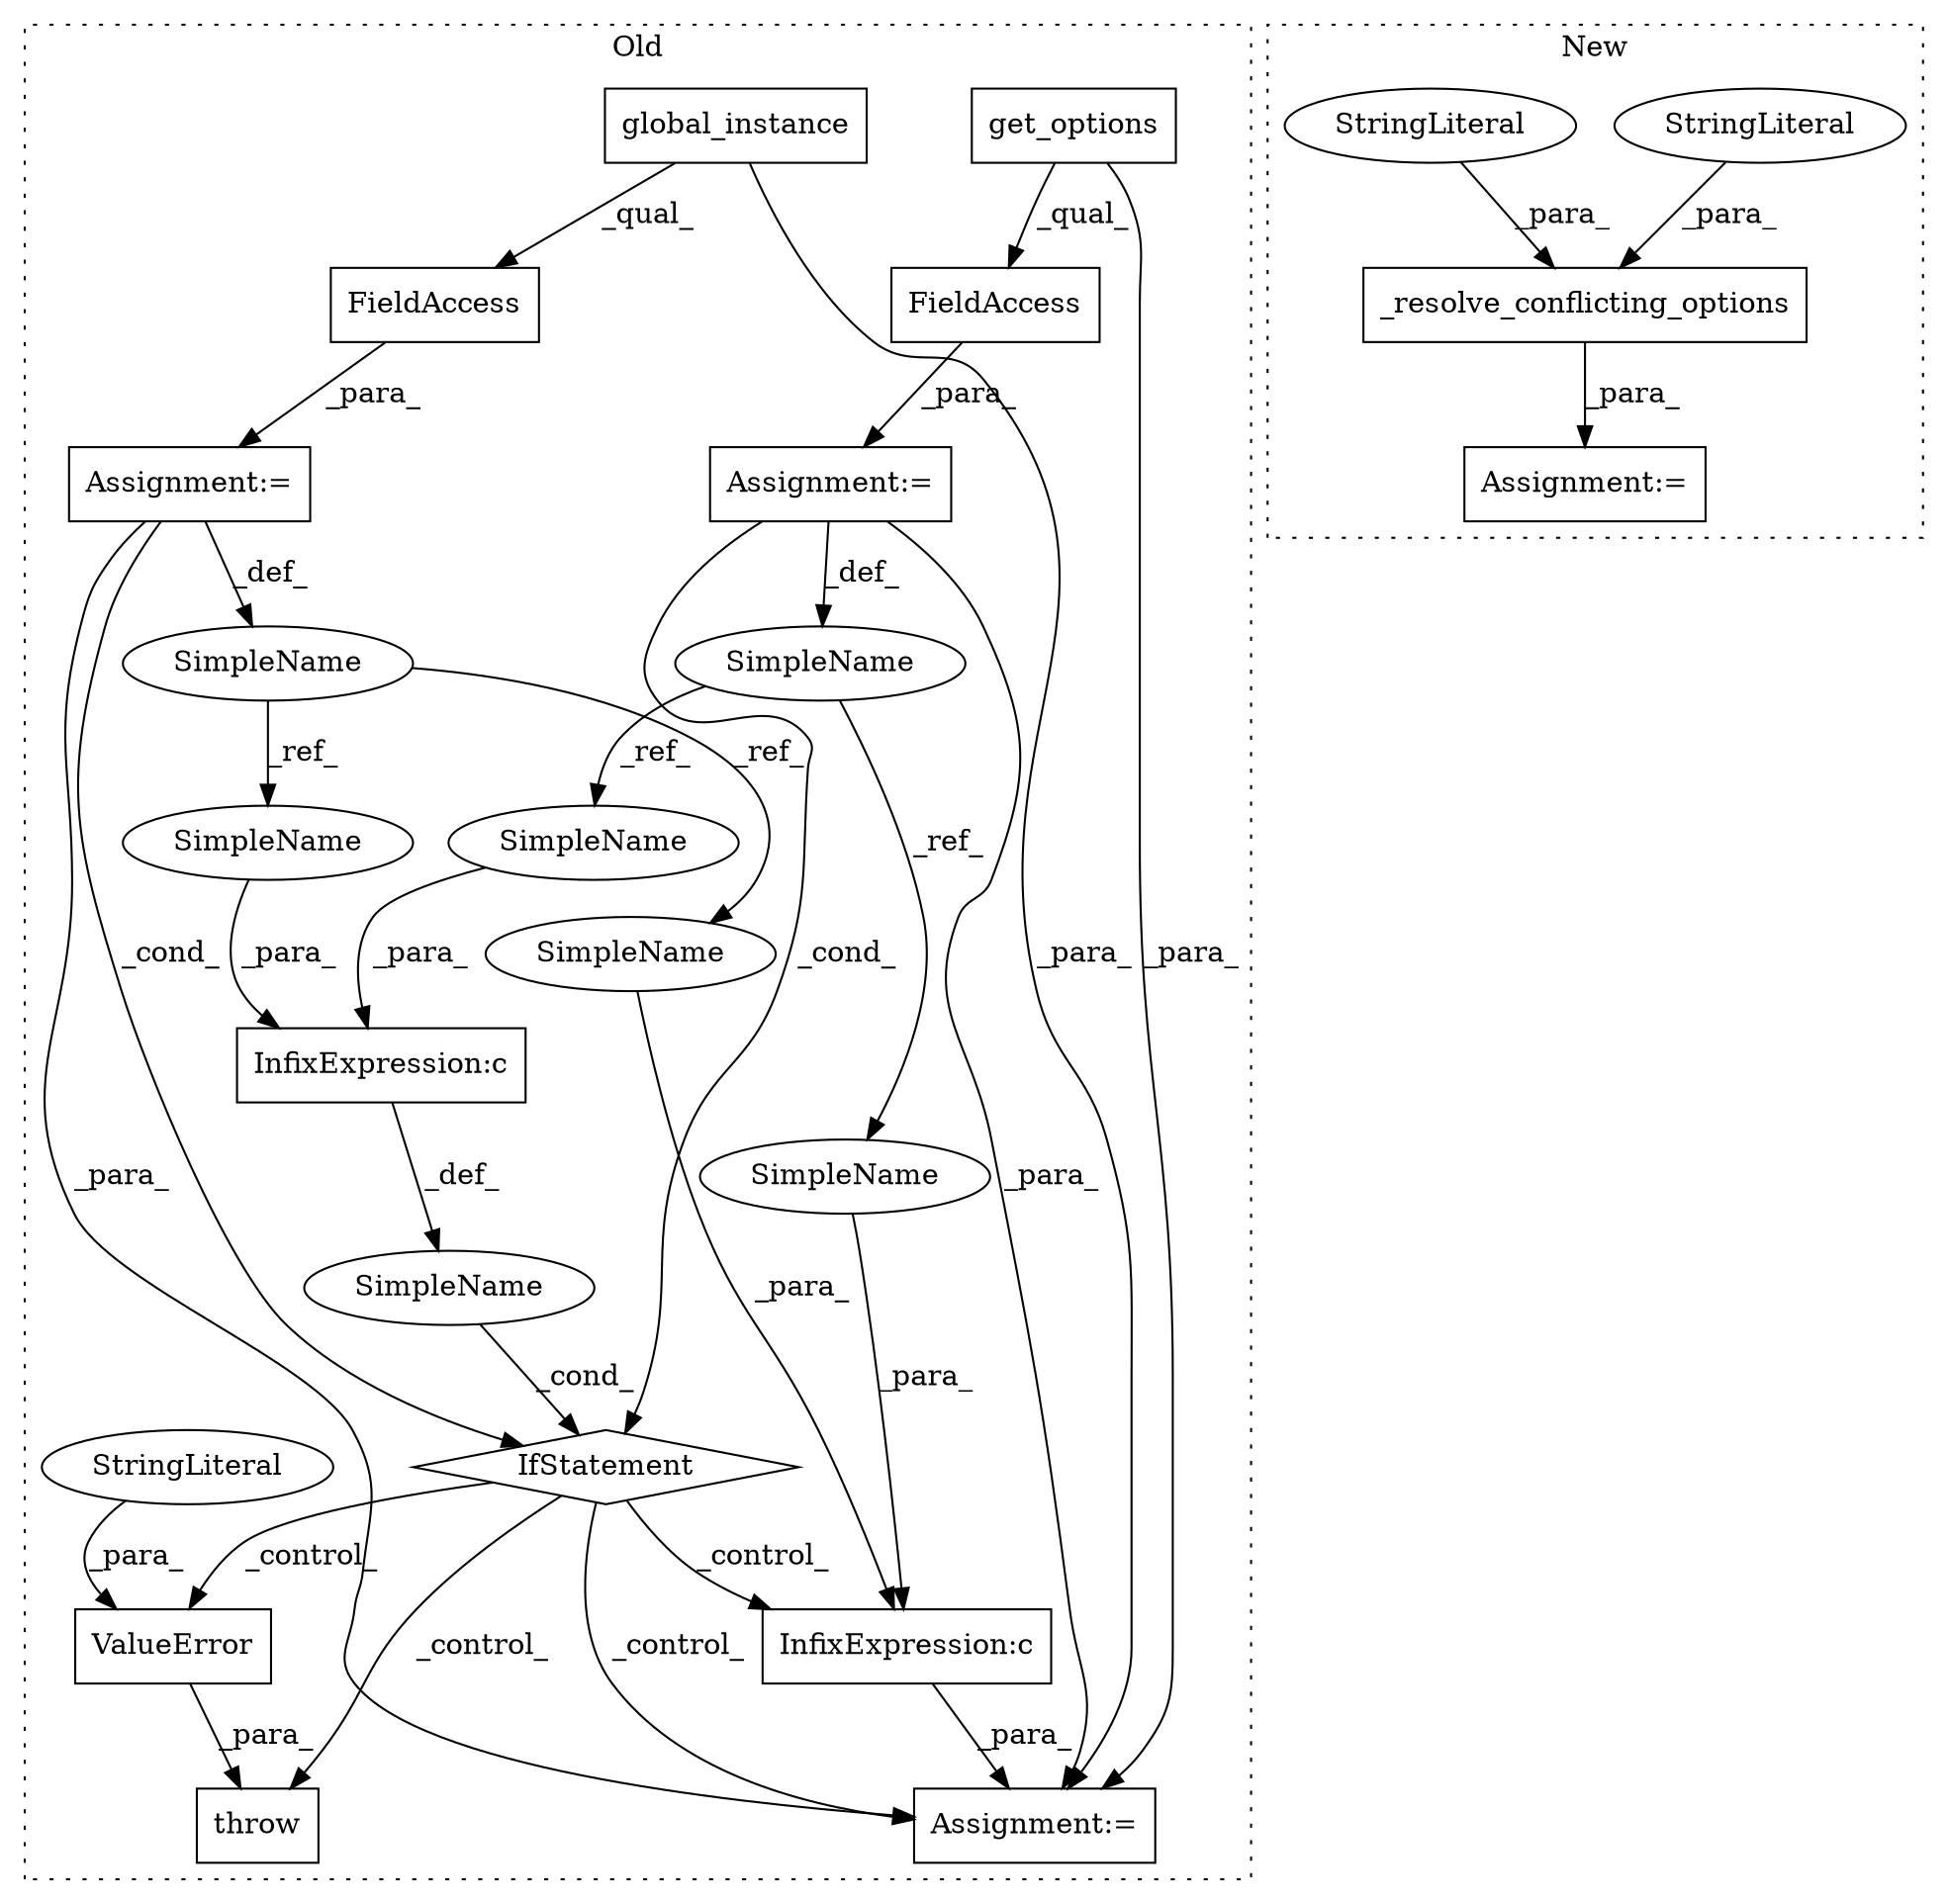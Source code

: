 digraph G {
subgraph cluster0 {
1 [label="get_options" a="32" s="4158" l="13" shape="box"];
5 [label="FieldAccess" a="22" s="4153" l="32" shape="box"];
6 [label="InfixExpression:c" a="27" s="4576" l="4" shape="box"];
7 [label="SimpleName" a="42" s="" l="" shape="ellipse"];
8 [label="throw" a="53" s="4306" l="6" shape="box"];
9 [label="SimpleName" a="42" s="4141" l="11" shape="ellipse"];
10 [label="InfixExpression:c" a="27" s="4276" l="4" shape="box"];
11 [label="global_instance" a="32" s="4217" l="17" shape="box"];
12 [label="FieldAccess" a="22" s="4208" l="47" shape="box"];
13 [label="IfStatement" a="25" s="4261,4296" l="4,2" shape="diamond"];
14 [label="ValueError" a="32" s="4312,4544" l="11,1" shape="box"];
15 [label="SimpleName" a="42" s="4191" l="16" shape="ellipse"];
17 [label="StringLiteral" a="45" s="4323" l="221" shape="ellipse"];
18 [label="Assignment:=" a="7" s="4207" l="1" shape="box"];
19 [label="Assignment:=" a="7" s="4152" l="1" shape="box"];
20 [label="Assignment:=" a="7" s="4563" l="1" shape="box"];
21 [label="SimpleName" a="42" s="4265" l="11" shape="ellipse"];
22 [label="SimpleName" a="42" s="4565" l="11" shape="ellipse"];
23 [label="SimpleName" a="42" s="4580" l="16" shape="ellipse"];
24 [label="SimpleName" a="42" s="4280" l="16" shape="ellipse"];
label = "Old";
style="dotted";
}
subgraph cluster1 {
2 [label="_resolve_conflicting_options" a="32" s="4576,4629" l="29,1" shape="box"];
3 [label="StringLiteral" a="45" s="4621" l="8" shape="ellipse"];
4 [label="StringLiteral" a="45" s="4605" l="15" shape="ellipse"];
16 [label="Assignment:=" a="7" s="4570" l="1" shape="box"];
label = "New";
style="dotted";
}
1 -> 5 [label="_qual_"];
1 -> 20 [label="_para_"];
2 -> 16 [label="_para_"];
3 -> 2 [label="_para_"];
4 -> 2 [label="_para_"];
5 -> 19 [label="_para_"];
6 -> 20 [label="_para_"];
7 -> 13 [label="_cond_"];
9 -> 21 [label="_ref_"];
9 -> 22 [label="_ref_"];
10 -> 7 [label="_def_"];
11 -> 12 [label="_qual_"];
11 -> 20 [label="_para_"];
12 -> 18 [label="_para_"];
13 -> 8 [label="_control_"];
13 -> 20 [label="_control_"];
13 -> 6 [label="_control_"];
13 -> 14 [label="_control_"];
14 -> 8 [label="_para_"];
15 -> 23 [label="_ref_"];
15 -> 24 [label="_ref_"];
17 -> 14 [label="_para_"];
18 -> 15 [label="_def_"];
18 -> 13 [label="_cond_"];
18 -> 20 [label="_para_"];
19 -> 20 [label="_para_"];
19 -> 9 [label="_def_"];
19 -> 13 [label="_cond_"];
21 -> 10 [label="_para_"];
22 -> 6 [label="_para_"];
23 -> 6 [label="_para_"];
24 -> 10 [label="_para_"];
}